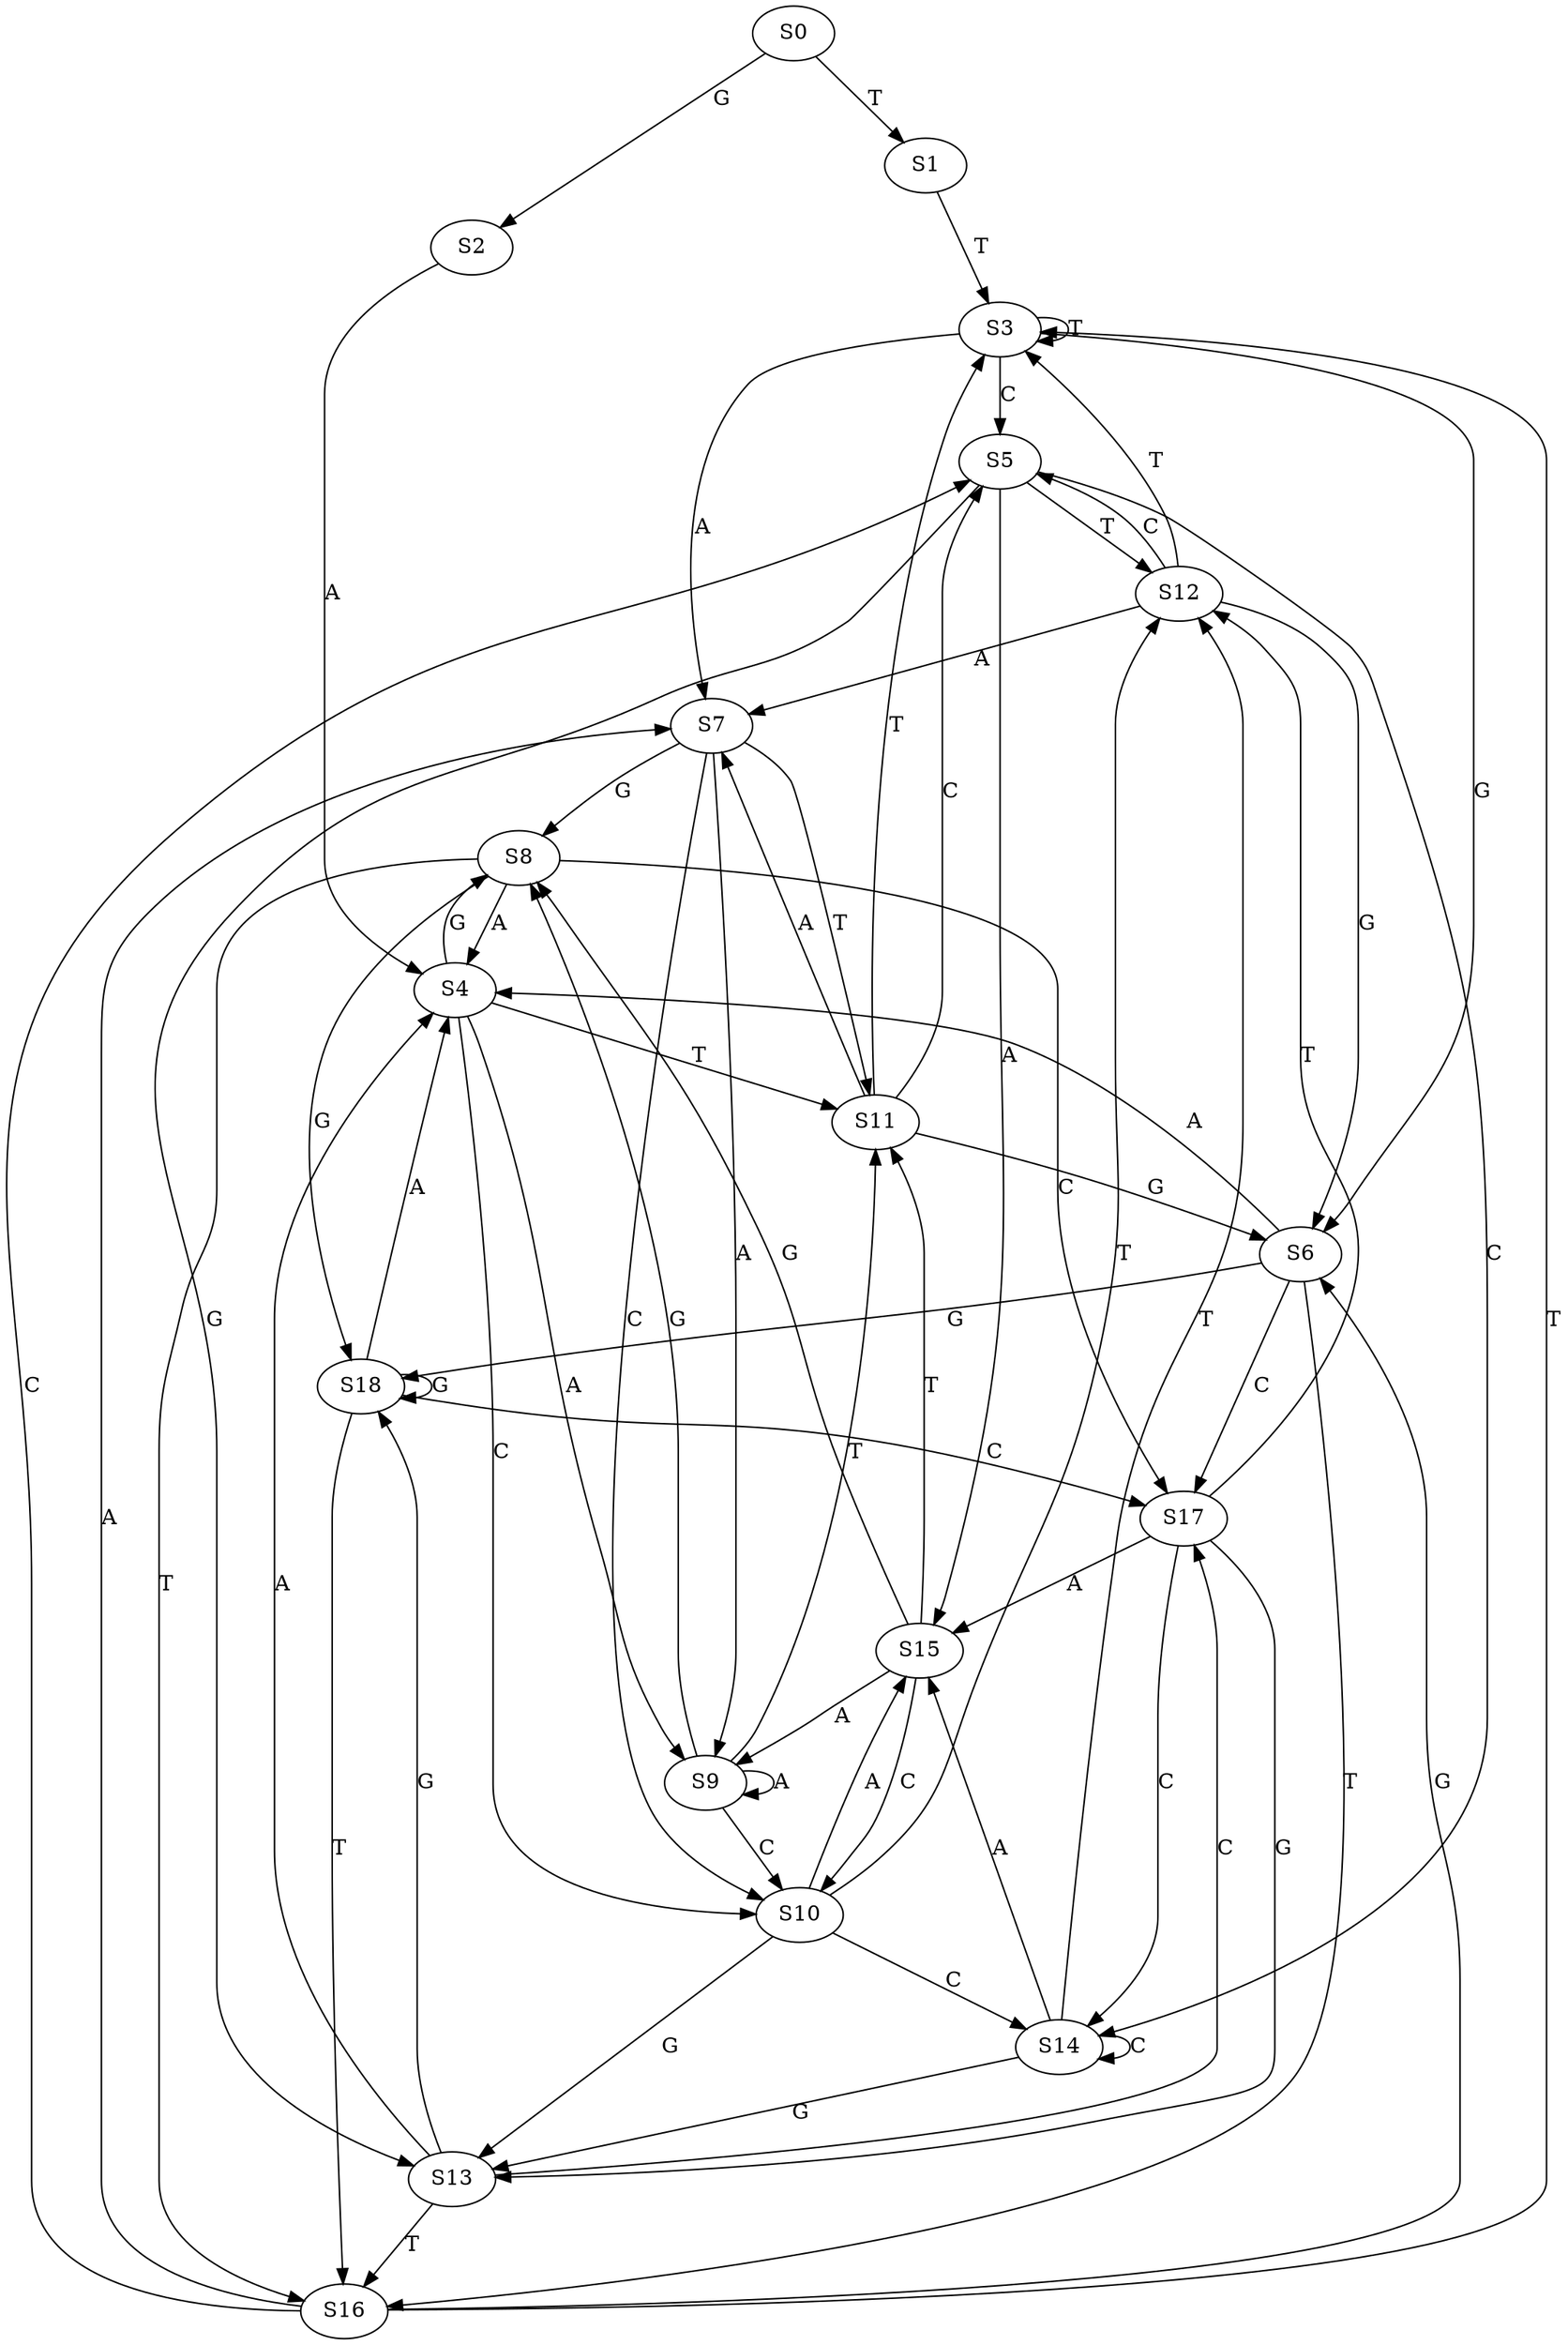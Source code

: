 strict digraph  {
	S0 -> S1 [ label = T ];
	S0 -> S2 [ label = G ];
	S1 -> S3 [ label = T ];
	S2 -> S4 [ label = A ];
	S3 -> S5 [ label = C ];
	S3 -> S6 [ label = G ];
	S3 -> S7 [ label = A ];
	S3 -> S3 [ label = T ];
	S4 -> S8 [ label = G ];
	S4 -> S9 [ label = A ];
	S4 -> S10 [ label = C ];
	S4 -> S11 [ label = T ];
	S5 -> S12 [ label = T ];
	S5 -> S13 [ label = G ];
	S5 -> S14 [ label = C ];
	S5 -> S15 [ label = A ];
	S6 -> S4 [ label = A ];
	S6 -> S16 [ label = T ];
	S6 -> S17 [ label = C ];
	S6 -> S18 [ label = G ];
	S7 -> S8 [ label = G ];
	S7 -> S11 [ label = T ];
	S7 -> S9 [ label = A ];
	S7 -> S10 [ label = C ];
	S8 -> S16 [ label = T ];
	S8 -> S18 [ label = G ];
	S8 -> S4 [ label = A ];
	S8 -> S17 [ label = C ];
	S9 -> S11 [ label = T ];
	S9 -> S10 [ label = C ];
	S9 -> S8 [ label = G ];
	S9 -> S9 [ label = A ];
	S10 -> S15 [ label = A ];
	S10 -> S12 [ label = T ];
	S10 -> S14 [ label = C ];
	S10 -> S13 [ label = G ];
	S11 -> S7 [ label = A ];
	S11 -> S5 [ label = C ];
	S11 -> S6 [ label = G ];
	S11 -> S3 [ label = T ];
	S12 -> S6 [ label = G ];
	S12 -> S5 [ label = C ];
	S12 -> S7 [ label = A ];
	S12 -> S3 [ label = T ];
	S13 -> S18 [ label = G ];
	S13 -> S16 [ label = T ];
	S13 -> S4 [ label = A ];
	S13 -> S17 [ label = C ];
	S14 -> S13 [ label = G ];
	S14 -> S14 [ label = C ];
	S14 -> S15 [ label = A ];
	S14 -> S12 [ label = T ];
	S15 -> S8 [ label = G ];
	S15 -> S11 [ label = T ];
	S15 -> S10 [ label = C ];
	S15 -> S9 [ label = A ];
	S16 -> S7 [ label = A ];
	S16 -> S5 [ label = C ];
	S16 -> S6 [ label = G ];
	S16 -> S3 [ label = T ];
	S17 -> S14 [ label = C ];
	S17 -> S12 [ label = T ];
	S17 -> S13 [ label = G ];
	S17 -> S15 [ label = A ];
	S18 -> S4 [ label = A ];
	S18 -> S16 [ label = T ];
	S18 -> S18 [ label = G ];
	S18 -> S17 [ label = C ];
}
